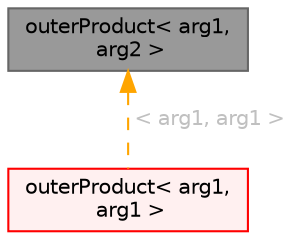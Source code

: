 digraph "outerProduct&lt; arg1, arg2 &gt;"
{
 // LATEX_PDF_SIZE
  bgcolor="transparent";
  edge [fontname=Helvetica,fontsize=10,labelfontname=Helvetica,labelfontsize=10];
  node [fontname=Helvetica,fontsize=10,shape=box,height=0.2,width=0.4];
  Node1 [id="Node000001",label="outerProduct\< arg1,\l arg2 \>",height=0.2,width=0.4,color="gray40", fillcolor="grey60", style="filled", fontcolor="black",tooltip=" "];
  Node1 -> Node2 [id="edge1_Node000001_Node000002",dir="back",color="orange",style="dashed",tooltip=" ",label=" \< arg1, arg1 \>",fontcolor="grey" ];
  Node2 [id="Node000002",label="outerProduct\< arg1,\l arg1 \>",height=0.2,width=0.4,color="red", fillcolor="#FFF0F0", style="filled",URL="$classFoam_1_1outerProduct.html",tooltip=" "];
}
